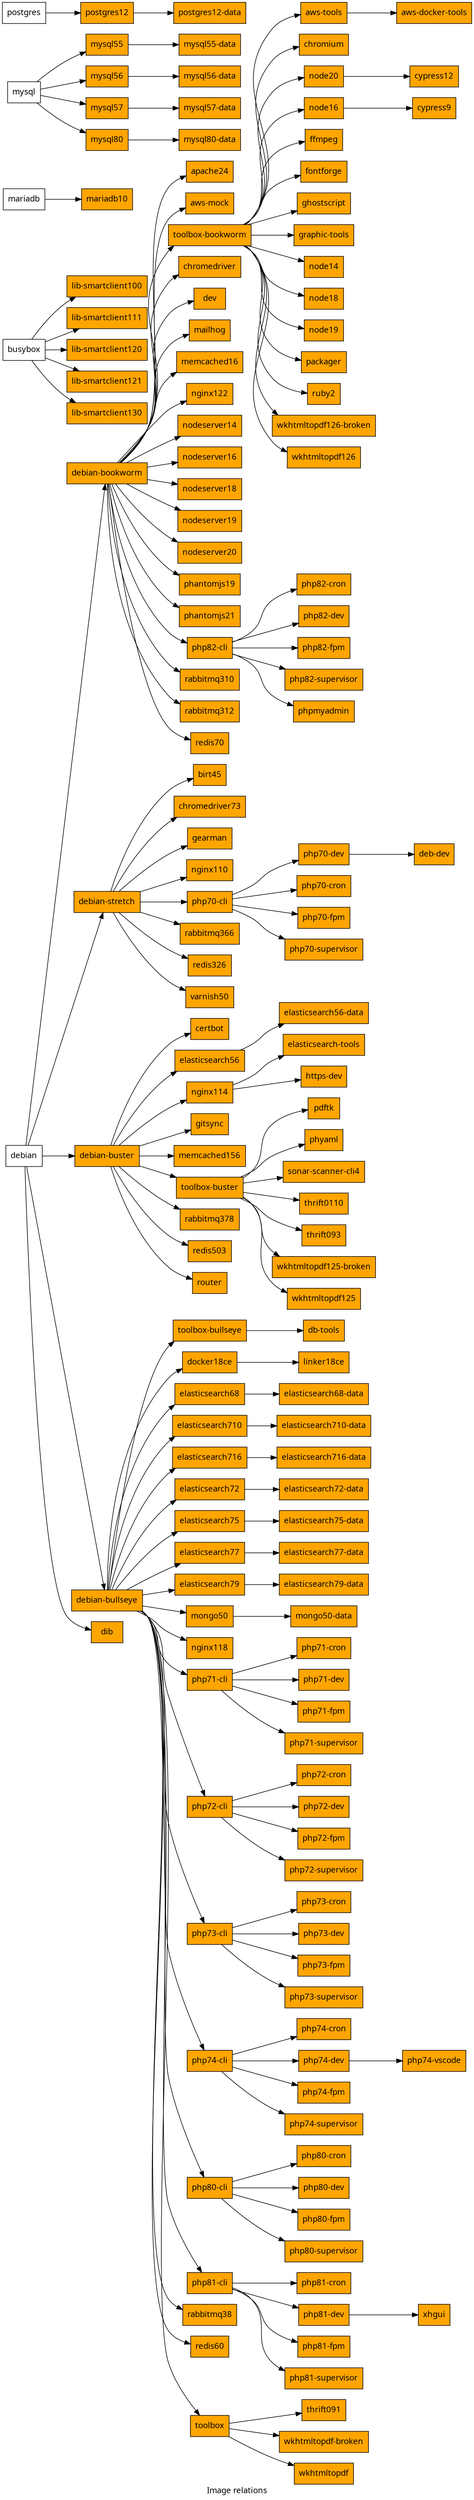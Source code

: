
digraph G {
    label="Image relations";
    graph [fontname=sans];
    node [style=filled shape=box fontname=sans fillcolor=white];
    rankdir="LR";
	
    "nfqlt/apache24" [fillcolor=orange label="apache24"];
    "nfqlt/debian-bookworm"->"nfqlt/apache24";
    "nfqlt/aws-docker-tools" [fillcolor=orange label="aws-docker-tools"];
    "nfqlt/aws-tools"->"nfqlt/aws-docker-tools";
    "nfqlt/aws-mock" [fillcolor=orange label="aws-mock"];
    "nfqlt/debian-bookworm"->"nfqlt/aws-mock";
    "nfqlt/aws-tools" [fillcolor=orange label="aws-tools"];
    "nfqlt/toolbox-bookworm"->"nfqlt/aws-tools";
    "nfqlt/birt45" [fillcolor=orange label="birt45"];
    "nfqlt/debian-stretch"->"nfqlt/birt45";
    "nfqlt/certbot" [fillcolor=orange label="certbot"];
    "nfqlt/debian-buster"->"nfqlt/certbot";
    "nfqlt/chromedriver73" [fillcolor=orange label="chromedriver73"];
    "nfqlt/debian-stretch"->"nfqlt/chromedriver73";
    "nfqlt/chromedriver" [fillcolor=orange label="chromedriver"];
    "nfqlt/debian-bookworm"->"nfqlt/chromedriver";
    "nfqlt/chromium" [fillcolor=orange label="chromium"];
    "nfqlt/toolbox-bookworm"->"nfqlt/chromium";
    "nfqlt/cypress12" [fillcolor=orange label="cypress12"];
    "nfqlt/node20"->"nfqlt/cypress12";
    "nfqlt/cypress9" [fillcolor=orange label="cypress9"];
    "nfqlt/node16"->"nfqlt/cypress9";
    "nfqlt/db-tools" [fillcolor=orange label="db-tools"];
    "nfqlt/toolbox-bullseye"->"nfqlt/db-tools";
    "nfqlt/deb-dev" [fillcolor=orange label="deb-dev"];
    "nfqlt/php70-dev"->"nfqlt/deb-dev";
    "nfqlt/debian-bookworm" [fillcolor=orange label="debian-bookworm"];
    "debian"->"nfqlt/debian-bookworm";
    "nfqlt/debian-bullseye" [fillcolor=orange label="debian-bullseye"];
    "debian"->"nfqlt/debian-bullseye";
    "nfqlt/debian-buster" [fillcolor=orange label="debian-buster"];
    "debian"->"nfqlt/debian-buster";
    "nfqlt/debian-stretch" [fillcolor=orange label="debian-stretch"];
    "debian"->"nfqlt/debian-stretch";
    "nfqlt/dev" [fillcolor=orange label="dev"];
    "nfqlt/debian-bookworm"->"nfqlt/dev";
    "nfqlt/dib" [fillcolor=orange label="dib"];
    "debian"->"nfqlt/dib";
    "nfqlt/docker18ce" [fillcolor=orange label="docker18ce"];
    "nfqlt/debian-bullseye"->"nfqlt/docker18ce";
    "nfqlt/elasticsearch56-data" [fillcolor=orange label="elasticsearch56-data"];
    "nfqlt/elasticsearch56"->"nfqlt/elasticsearch56-data";
    "nfqlt/elasticsearch56" [fillcolor=orange label="elasticsearch56"];
    "nfqlt/debian-buster"->"nfqlt/elasticsearch56";
    "nfqlt/elasticsearch68-data" [fillcolor=orange label="elasticsearch68-data"];
    "nfqlt/elasticsearch68"->"nfqlt/elasticsearch68-data";
    "nfqlt/elasticsearch68" [fillcolor=orange label="elasticsearch68"];
    "nfqlt/debian-bullseye"->"nfqlt/elasticsearch68";
    "nfqlt/elasticsearch710-data" [fillcolor=orange label="elasticsearch710-data"];
    "nfqlt/elasticsearch710"->"nfqlt/elasticsearch710-data";
    "nfqlt/elasticsearch710" [fillcolor=orange label="elasticsearch710"];
    "nfqlt/debian-bullseye"->"nfqlt/elasticsearch710";
    "nfqlt/elasticsearch716-data" [fillcolor=orange label="elasticsearch716-data"];
    "nfqlt/elasticsearch716"->"nfqlt/elasticsearch716-data";
    "nfqlt/elasticsearch716" [fillcolor=orange label="elasticsearch716"];
    "nfqlt/debian-bullseye"->"nfqlt/elasticsearch716";
    "nfqlt/elasticsearch72-data" [fillcolor=orange label="elasticsearch72-data"];
    "nfqlt/elasticsearch72"->"nfqlt/elasticsearch72-data";
    "nfqlt/elasticsearch72" [fillcolor=orange label="elasticsearch72"];
    "nfqlt/debian-bullseye"->"nfqlt/elasticsearch72";
    "nfqlt/elasticsearch75-data" [fillcolor=orange label="elasticsearch75-data"];
    "nfqlt/elasticsearch75"->"nfqlt/elasticsearch75-data";
    "nfqlt/elasticsearch75" [fillcolor=orange label="elasticsearch75"];
    "nfqlt/debian-bullseye"->"nfqlt/elasticsearch75";
    "nfqlt/elasticsearch77-data" [fillcolor=orange label="elasticsearch77-data"];
    "nfqlt/elasticsearch77"->"nfqlt/elasticsearch77-data";
    "nfqlt/elasticsearch77" [fillcolor=orange label="elasticsearch77"];
    "nfqlt/debian-bullseye"->"nfqlt/elasticsearch77";
    "nfqlt/elasticsearch79-data" [fillcolor=orange label="elasticsearch79-data"];
    "nfqlt/elasticsearch79"->"nfqlt/elasticsearch79-data";
    "nfqlt/elasticsearch79" [fillcolor=orange label="elasticsearch79"];
    "nfqlt/debian-bullseye"->"nfqlt/elasticsearch79";
    "nfqlt/elasticsearch-tools" [fillcolor=orange label="elasticsearch-tools"];
    "nfqlt/nginx114"->"nfqlt/elasticsearch-tools";
    "nfqlt/ffmpeg" [fillcolor=orange label="ffmpeg"];
    "nfqlt/toolbox-bookworm"->"nfqlt/ffmpeg";
    "nfqlt/fontforge" [fillcolor=orange label="fontforge"];
    "nfqlt/toolbox-bookworm"->"nfqlt/fontforge";
    "nfqlt/gearman" [fillcolor=orange label="gearman"];
    "nfqlt/debian-stretch"->"nfqlt/gearman";
    "nfqlt/ghostscript" [fillcolor=orange label="ghostscript"];
    "nfqlt/toolbox-bookworm"->"nfqlt/ghostscript";
    "nfqlt/gitsync" [fillcolor=orange label="gitsync"];
    "nfqlt/debian-buster"->"nfqlt/gitsync";
    "nfqlt/graphic-tools" [fillcolor=orange label="graphic-tools"];
    "nfqlt/toolbox-bookworm"->"nfqlt/graphic-tools";
    "nfqlt/https-dev" [fillcolor=orange label="https-dev"];
    "nfqlt/nginx114"->"nfqlt/https-dev";
    "nfqlt/lib-smartclient100" [fillcolor=orange label="lib-smartclient100"];
    "busybox"->"nfqlt/lib-smartclient100";
    "nfqlt/lib-smartclient111" [fillcolor=orange label="lib-smartclient111"];
    "busybox"->"nfqlt/lib-smartclient111";
    "nfqlt/lib-smartclient120" [fillcolor=orange label="lib-smartclient120"];
    "busybox"->"nfqlt/lib-smartclient120";
    "nfqlt/lib-smartclient121" [fillcolor=orange label="lib-smartclient121"];
    "busybox"->"nfqlt/lib-smartclient121";
    "nfqlt/lib-smartclient130" [fillcolor=orange label="lib-smartclient130"];
    "busybox"->"nfqlt/lib-smartclient130";
    "nfqlt/linker18ce" [fillcolor=orange label="linker18ce"];
    "nfqlt/docker18ce"->"nfqlt/linker18ce";
    "nfqlt/mailhog" [fillcolor=orange label="mailhog"];
    "nfqlt/debian-bookworm"->"nfqlt/mailhog";
    "nfqlt/mariadb10" [fillcolor=orange label="mariadb10"];
    "mariadb"->"nfqlt/mariadb10";
    "nfqlt/memcached156" [fillcolor=orange label="memcached156"];
    "nfqlt/debian-buster"->"nfqlt/memcached156";
    "nfqlt/memcached16" [fillcolor=orange label="memcached16"];
    "nfqlt/debian-bookworm"->"nfqlt/memcached16";
    "nfqlt/mongo50-data" [fillcolor=orange label="mongo50-data"];
    "nfqlt/mongo50"->"nfqlt/mongo50-data";
    "nfqlt/mongo50" [fillcolor=orange label="mongo50"];
    "nfqlt/debian-bullseye"->"nfqlt/mongo50";
    "nfqlt/mysql55-data" [fillcolor=orange label="mysql55-data"];
    "nfqlt/mysql55"->"nfqlt/mysql55-data";
    "nfqlt/mysql55" [fillcolor=orange label="mysql55"];
    "mysql"->"nfqlt/mysql55";
    "nfqlt/mysql56-data" [fillcolor=orange label="mysql56-data"];
    "nfqlt/mysql56"->"nfqlt/mysql56-data";
    "nfqlt/mysql56" [fillcolor=orange label="mysql56"];
    "mysql"->"nfqlt/mysql56";
    "nfqlt/mysql57-data" [fillcolor=orange label="mysql57-data"];
    "nfqlt/mysql57"->"nfqlt/mysql57-data";
    "nfqlt/mysql57" [fillcolor=orange label="mysql57"];
    "mysql"->"nfqlt/mysql57";
    "nfqlt/mysql80-data" [fillcolor=orange label="mysql80-data"];
    "nfqlt/mysql80"->"nfqlt/mysql80-data";
    "nfqlt/mysql80" [fillcolor=orange label="mysql80"];
    "mysql"->"nfqlt/mysql80";
    "nfqlt/nginx110" [fillcolor=orange label="nginx110"];
    "nfqlt/debian-stretch"->"nfqlt/nginx110";
    "nfqlt/nginx114" [fillcolor=orange label="nginx114"];
    "nfqlt/debian-buster"->"nfqlt/nginx114";
    "nfqlt/nginx118" [fillcolor=orange label="nginx118"];
    "nfqlt/debian-bullseye"->"nfqlt/nginx118";
    "nfqlt/nginx122" [fillcolor=orange label="nginx122"];
    "nfqlt/debian-bookworm"->"nfqlt/nginx122";
    "nfqlt/node14" [fillcolor=orange label="node14"];
    "nfqlt/toolbox-bookworm"->"nfqlt/node14";
    "nfqlt/node16" [fillcolor=orange label="node16"];
    "nfqlt/toolbox-bookworm"->"nfqlt/node16";
    "nfqlt/node18" [fillcolor=orange label="node18"];
    "nfqlt/toolbox-bookworm"->"nfqlt/node18";
    "nfqlt/node19" [fillcolor=orange label="node19"];
    "nfqlt/toolbox-bookworm"->"nfqlt/node19";
    "nfqlt/node20" [fillcolor=orange label="node20"];
    "nfqlt/toolbox-bookworm"->"nfqlt/node20";
    "nfqlt/nodeserver14" [fillcolor=orange label="nodeserver14"];
    "nfqlt/debian-bookworm"->"nfqlt/nodeserver14";
    "nfqlt/nodeserver16" [fillcolor=orange label="nodeserver16"];
    "nfqlt/debian-bookworm"->"nfqlt/nodeserver16";
    "nfqlt/nodeserver18" [fillcolor=orange label="nodeserver18"];
    "nfqlt/debian-bookworm"->"nfqlt/nodeserver18";
    "nfqlt/nodeserver19" [fillcolor=orange label="nodeserver19"];
    "nfqlt/debian-bookworm"->"nfqlt/nodeserver19";
    "nfqlt/nodeserver20" [fillcolor=orange label="nodeserver20"];
    "nfqlt/debian-bookworm"->"nfqlt/nodeserver20";
    "nfqlt/packager" [fillcolor=orange label="packager"];
    "nfqlt/toolbox-bookworm"->"nfqlt/packager";
    "nfqlt/pdftk" [fillcolor=orange label="pdftk"];
    "nfqlt/toolbox-buster"->"nfqlt/pdftk";
    "nfqlt/phantomjs19" [fillcolor=orange label="phantomjs19"];
    "nfqlt/debian-bookworm"->"nfqlt/phantomjs19";
    "nfqlt/phantomjs21" [fillcolor=orange label="phantomjs21"];
    "nfqlt/debian-bookworm"->"nfqlt/phantomjs21";
    "nfqlt/php70-cli" [fillcolor=orange label="php70-cli"];
    "nfqlt/debian-stretch"->"nfqlt/php70-cli";
    "nfqlt/php70-cron" [fillcolor=orange label="php70-cron"];
    "nfqlt/php70-cli"->"nfqlt/php70-cron";
    "nfqlt/php70-dev" [fillcolor=orange label="php70-dev"];
    "nfqlt/php70-cli"->"nfqlt/php70-dev";
    "nfqlt/php70-fpm" [fillcolor=orange label="php70-fpm"];
    "nfqlt/php70-cli"->"nfqlt/php70-fpm";
    "nfqlt/php70-supervisor" [fillcolor=orange label="php70-supervisor"];
    "nfqlt/php70-cli"->"nfqlt/php70-supervisor";
    "nfqlt/php71-cli" [fillcolor=orange label="php71-cli"];
    "nfqlt/debian-bullseye"->"nfqlt/php71-cli";
    "nfqlt/php71-cron" [fillcolor=orange label="php71-cron"];
    "nfqlt/php71-cli"->"nfqlt/php71-cron";
    "nfqlt/php71-dev" [fillcolor=orange label="php71-dev"];
    "nfqlt/php71-cli"->"nfqlt/php71-dev";
    "nfqlt/php71-fpm" [fillcolor=orange label="php71-fpm"];
    "nfqlt/php71-cli"->"nfqlt/php71-fpm";
    "nfqlt/php71-supervisor" [fillcolor=orange label="php71-supervisor"];
    "nfqlt/php71-cli"->"nfqlt/php71-supervisor";
    "nfqlt/php72-cli" [fillcolor=orange label="php72-cli"];
    "nfqlt/debian-bullseye"->"nfqlt/php72-cli";
    "nfqlt/php72-cron" [fillcolor=orange label="php72-cron"];
    "nfqlt/php72-cli"->"nfqlt/php72-cron";
    "nfqlt/php72-dev" [fillcolor=orange label="php72-dev"];
    "nfqlt/php72-cli"->"nfqlt/php72-dev";
    "nfqlt/php72-fpm" [fillcolor=orange label="php72-fpm"];
    "nfqlt/php72-cli"->"nfqlt/php72-fpm";
    "nfqlt/php72-supervisor" [fillcolor=orange label="php72-supervisor"];
    "nfqlt/php72-cli"->"nfqlt/php72-supervisor";
    "nfqlt/php73-cli" [fillcolor=orange label="php73-cli"];
    "nfqlt/debian-bullseye"->"nfqlt/php73-cli";
    "nfqlt/php73-cron" [fillcolor=orange label="php73-cron"];
    "nfqlt/php73-cli"->"nfqlt/php73-cron";
    "nfqlt/php73-dev" [fillcolor=orange label="php73-dev"];
    "nfqlt/php73-cli"->"nfqlt/php73-dev";
    "nfqlt/php73-fpm" [fillcolor=orange label="php73-fpm"];
    "nfqlt/php73-cli"->"nfqlt/php73-fpm";
    "nfqlt/php73-supervisor" [fillcolor=orange label="php73-supervisor"];
    "nfqlt/php73-cli"->"nfqlt/php73-supervisor";
    "nfqlt/php74-cli" [fillcolor=orange label="php74-cli"];
    "nfqlt/debian-bullseye"->"nfqlt/php74-cli";
    "nfqlt/php74-cron" [fillcolor=orange label="php74-cron"];
    "nfqlt/php74-cli"->"nfqlt/php74-cron";
    "nfqlt/php74-dev" [fillcolor=orange label="php74-dev"];
    "nfqlt/php74-cli"->"nfqlt/php74-dev";
    "nfqlt/php74-fpm" [fillcolor=orange label="php74-fpm"];
    "nfqlt/php74-cli"->"nfqlt/php74-fpm";
    "nfqlt/php74-supervisor" [fillcolor=orange label="php74-supervisor"];
    "nfqlt/php74-cli"->"nfqlt/php74-supervisor";
    "nfqlt/php74-vscode" [fillcolor=orange label="php74-vscode"];
    "nfqlt/php74-dev"->"nfqlt/php74-vscode";
    "nfqlt/php80-cli" [fillcolor=orange label="php80-cli"];
    "nfqlt/debian-bullseye"->"nfqlt/php80-cli";
    "nfqlt/php80-cron" [fillcolor=orange label="php80-cron"];
    "nfqlt/php80-cli"->"nfqlt/php80-cron";
    "nfqlt/php80-dev" [fillcolor=orange label="php80-dev"];
    "nfqlt/php80-cli"->"nfqlt/php80-dev";
    "nfqlt/php80-fpm" [fillcolor=orange label="php80-fpm"];
    "nfqlt/php80-cli"->"nfqlt/php80-fpm";
    "nfqlt/php80-supervisor" [fillcolor=orange label="php80-supervisor"];
    "nfqlt/php80-cli"->"nfqlt/php80-supervisor";
    "nfqlt/php81-cli" [fillcolor=orange label="php81-cli"];
    "nfqlt/debian-bullseye"->"nfqlt/php81-cli";
    "nfqlt/php81-cron" [fillcolor=orange label="php81-cron"];
    "nfqlt/php81-cli"->"nfqlt/php81-cron";
    "nfqlt/php81-dev" [fillcolor=orange label="php81-dev"];
    "nfqlt/php81-cli"->"nfqlt/php81-dev";
    "nfqlt/php81-fpm" [fillcolor=orange label="php81-fpm"];
    "nfqlt/php81-cli"->"nfqlt/php81-fpm";
    "nfqlt/php81-supervisor" [fillcolor=orange label="php81-supervisor"];
    "nfqlt/php81-cli"->"nfqlt/php81-supervisor";
    "nfqlt/php82-cli" [fillcolor=orange label="php82-cli"];
    "nfqlt/debian-bookworm"->"nfqlt/php82-cli";
    "nfqlt/php82-cron" [fillcolor=orange label="php82-cron"];
    "nfqlt/php82-cli"->"nfqlt/php82-cron";
    "nfqlt/php82-dev" [fillcolor=orange label="php82-dev"];
    "nfqlt/php82-cli"->"nfqlt/php82-dev";
    "nfqlt/php82-fpm" [fillcolor=orange label="php82-fpm"];
    "nfqlt/php82-cli"->"nfqlt/php82-fpm";
    "nfqlt/php82-supervisor" [fillcolor=orange label="php82-supervisor"];
    "nfqlt/php82-cli"->"nfqlt/php82-supervisor";
    "nfqlt/phpmyadmin" [fillcolor=orange label="phpmyadmin"];
    "nfqlt/php82-cli"->"nfqlt/phpmyadmin";
    "nfqlt/phyaml" [fillcolor=orange label="phyaml"];
    "nfqlt/toolbox-buster"->"nfqlt/phyaml";
    "nfqlt/postgres12-data" [fillcolor=orange label="postgres12-data"];
    "nfqlt/postgres12"->"nfqlt/postgres12-data";
    "nfqlt/postgres12" [fillcolor=orange label="postgres12"];
    "postgres"->"nfqlt/postgres12";
    "nfqlt/rabbitmq310" [fillcolor=orange label="rabbitmq310"];
    "nfqlt/debian-bookworm"->"nfqlt/rabbitmq310";
    "nfqlt/rabbitmq312" [fillcolor=orange label="rabbitmq312"];
    "nfqlt/debian-bookworm"->"nfqlt/rabbitmq312";
    "nfqlt/rabbitmq366" [fillcolor=orange label="rabbitmq366"];
    "nfqlt/debian-stretch"->"nfqlt/rabbitmq366";
    "nfqlt/rabbitmq378" [fillcolor=orange label="rabbitmq378"];
    "nfqlt/debian-buster"->"nfqlt/rabbitmq378";
    "nfqlt/rabbitmq38" [fillcolor=orange label="rabbitmq38"];
    "nfqlt/debian-bullseye"->"nfqlt/rabbitmq38";
    "nfqlt/redis326" [fillcolor=orange label="redis326"];
    "nfqlt/debian-stretch"->"nfqlt/redis326";
    "nfqlt/redis503" [fillcolor=orange label="redis503"];
    "nfqlt/debian-buster"->"nfqlt/redis503";
    "nfqlt/redis60" [fillcolor=orange label="redis60"];
    "nfqlt/debian-bullseye"->"nfqlt/redis60";
    "nfqlt/redis70" [fillcolor=orange label="redis70"];
    "nfqlt/debian-bookworm"->"nfqlt/redis70";
    "nfqlt/router" [fillcolor=orange label="router"];
    "nfqlt/debian-buster"->"nfqlt/router";
    "nfqlt/ruby2" [fillcolor=orange label="ruby2"];
    "nfqlt/toolbox-bookworm"->"nfqlt/ruby2";
    "nfqlt/sonar-scanner-cli4" [fillcolor=orange label="sonar-scanner-cli4"];
    "nfqlt/toolbox-buster"->"nfqlt/sonar-scanner-cli4";
    "nfqlt/thrift0110" [fillcolor=orange label="thrift0110"];
    "nfqlt/toolbox-buster"->"nfqlt/thrift0110";
    "nfqlt/thrift091" [fillcolor=orange label="thrift091"];
    "nfqlt/toolbox"->"nfqlt/thrift091";
    "nfqlt/thrift093" [fillcolor=orange label="thrift093"];
    "nfqlt/toolbox-buster"->"nfqlt/thrift093";
    "nfqlt/toolbox-bookworm" [fillcolor=orange label="toolbox-bookworm"];
    "nfqlt/debian-bookworm"->"nfqlt/toolbox-bookworm";
    "nfqlt/toolbox-bullseye" [fillcolor=orange label="toolbox-bullseye"];
    "nfqlt/debian-bullseye"->"nfqlt/toolbox-bullseye";
    "nfqlt/toolbox-buster" [fillcolor=orange label="toolbox-buster"];
    "nfqlt/debian-buster"->"nfqlt/toolbox-buster";
    "nfqlt/toolbox" [fillcolor=orange label="toolbox"];
    "nfqlt/debian-bullseye"->"nfqlt/toolbox";
    "nfqlt/varnish50" [fillcolor=orange label="varnish50"];
    "nfqlt/debian-stretch"->"nfqlt/varnish50";
    "nfqlt/wkhtmltopdf125-broken" [fillcolor=orange label="wkhtmltopdf125-broken"];
    "nfqlt/toolbox-buster"->"nfqlt/wkhtmltopdf125-broken";
    "nfqlt/wkhtmltopdf125" [fillcolor=orange label="wkhtmltopdf125"];
    "nfqlt/toolbox-buster"->"nfqlt/wkhtmltopdf125";
    "nfqlt/wkhtmltopdf126-broken" [fillcolor=orange label="wkhtmltopdf126-broken"];
    "nfqlt/toolbox-bookworm"->"nfqlt/wkhtmltopdf126-broken";
    "nfqlt/wkhtmltopdf126" [fillcolor=orange label="wkhtmltopdf126"];
    "nfqlt/toolbox-bookworm"->"nfqlt/wkhtmltopdf126";
    "nfqlt/wkhtmltopdf-broken" [fillcolor=orange label="wkhtmltopdf-broken"];
    "nfqlt/toolbox"->"nfqlt/wkhtmltopdf-broken";
    "nfqlt/wkhtmltopdf" [fillcolor=orange label="wkhtmltopdf"];
    "nfqlt/toolbox"->"nfqlt/wkhtmltopdf";
    "nfqlt/xhgui" [fillcolor=orange label="xhgui"];
    "nfqlt/php81-dev"->"nfqlt/xhgui";
}

